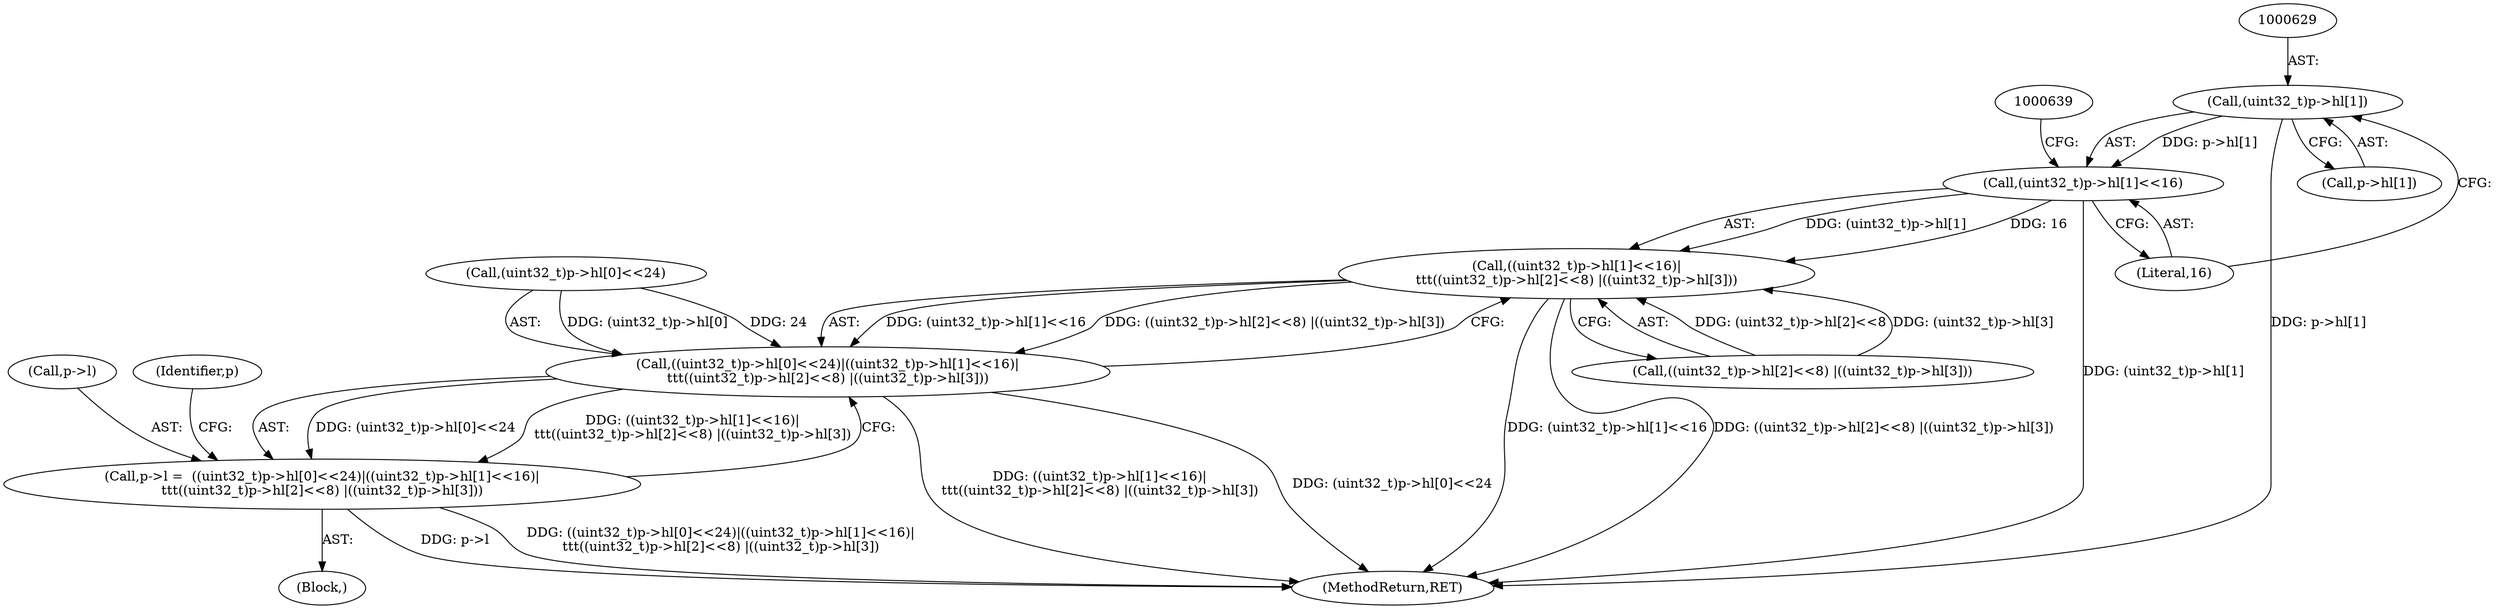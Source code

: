 digraph "0_file_4a284c89d6ef11aca34da65da7d673050a5ea320_2@pointer" {
"1000628" [label="(Call,(uint32_t)p->hl[1])"];
"1000627" [label="(Call,(uint32_t)p->hl[1]<<16)"];
"1000626" [label="(Call,((uint32_t)p->hl[1]<<16)|\n\t\t\t((uint32_t)p->hl[2]<<8) |((uint32_t)p->hl[3]))"];
"1000616" [label="(Call,((uint32_t)p->hl[0]<<24)|((uint32_t)p->hl[1]<<16)|\n\t\t\t((uint32_t)p->hl[2]<<8) |((uint32_t)p->hl[3]))"];
"1000612" [label="(Call,p->l =  ((uint32_t)p->hl[0]<<24)|((uint32_t)p->hl[1]<<16)|\n\t\t\t((uint32_t)p->hl[2]<<8) |((uint32_t)p->hl[3]))"];
"1000902" [label="(MethodReturn,RET)"];
"1000636" [label="(Call,((uint32_t)p->hl[2]<<8) |((uint32_t)p->hl[3]))"];
"1000122" [label="(Block,)"];
"1000616" [label="(Call,((uint32_t)p->hl[0]<<24)|((uint32_t)p->hl[1]<<16)|\n\t\t\t((uint32_t)p->hl[2]<<8) |((uint32_t)p->hl[3]))"];
"1000627" [label="(Call,(uint32_t)p->hl[1]<<16)"];
"1000613" [label="(Call,p->l)"];
"1000628" [label="(Call,(uint32_t)p->hl[1])"];
"1000630" [label="(Call,p->hl[1])"];
"1000612" [label="(Call,p->l =  ((uint32_t)p->hl[0]<<24)|((uint32_t)p->hl[1]<<16)|\n\t\t\t((uint32_t)p->hl[2]<<8) |((uint32_t)p->hl[3]))"];
"1000617" [label="(Call,(uint32_t)p->hl[0]<<24)"];
"1000635" [label="(Literal,16)"];
"1000654" [label="(Identifier,p)"];
"1000626" [label="(Call,((uint32_t)p->hl[1]<<16)|\n\t\t\t((uint32_t)p->hl[2]<<8) |((uint32_t)p->hl[3]))"];
"1000628" -> "1000627"  [label="AST: "];
"1000628" -> "1000630"  [label="CFG: "];
"1000629" -> "1000628"  [label="AST: "];
"1000630" -> "1000628"  [label="AST: "];
"1000635" -> "1000628"  [label="CFG: "];
"1000628" -> "1000902"  [label="DDG: p->hl[1]"];
"1000628" -> "1000627"  [label="DDG: p->hl[1]"];
"1000627" -> "1000626"  [label="AST: "];
"1000627" -> "1000635"  [label="CFG: "];
"1000635" -> "1000627"  [label="AST: "];
"1000639" -> "1000627"  [label="CFG: "];
"1000627" -> "1000902"  [label="DDG: (uint32_t)p->hl[1]"];
"1000627" -> "1000626"  [label="DDG: (uint32_t)p->hl[1]"];
"1000627" -> "1000626"  [label="DDG: 16"];
"1000626" -> "1000616"  [label="AST: "];
"1000626" -> "1000636"  [label="CFG: "];
"1000636" -> "1000626"  [label="AST: "];
"1000616" -> "1000626"  [label="CFG: "];
"1000626" -> "1000902"  [label="DDG: (uint32_t)p->hl[1]<<16"];
"1000626" -> "1000902"  [label="DDG: ((uint32_t)p->hl[2]<<8) |((uint32_t)p->hl[3])"];
"1000626" -> "1000616"  [label="DDG: (uint32_t)p->hl[1]<<16"];
"1000626" -> "1000616"  [label="DDG: ((uint32_t)p->hl[2]<<8) |((uint32_t)p->hl[3])"];
"1000636" -> "1000626"  [label="DDG: (uint32_t)p->hl[2]<<8"];
"1000636" -> "1000626"  [label="DDG: (uint32_t)p->hl[3]"];
"1000616" -> "1000612"  [label="AST: "];
"1000617" -> "1000616"  [label="AST: "];
"1000612" -> "1000616"  [label="CFG: "];
"1000616" -> "1000902"  [label="DDG: ((uint32_t)p->hl[1]<<16)|\n\t\t\t((uint32_t)p->hl[2]<<8) |((uint32_t)p->hl[3])"];
"1000616" -> "1000902"  [label="DDG: (uint32_t)p->hl[0]<<24"];
"1000616" -> "1000612"  [label="DDG: (uint32_t)p->hl[0]<<24"];
"1000616" -> "1000612"  [label="DDG: ((uint32_t)p->hl[1]<<16)|\n\t\t\t((uint32_t)p->hl[2]<<8) |((uint32_t)p->hl[3])"];
"1000617" -> "1000616"  [label="DDG: (uint32_t)p->hl[0]"];
"1000617" -> "1000616"  [label="DDG: 24"];
"1000612" -> "1000122"  [label="AST: "];
"1000613" -> "1000612"  [label="AST: "];
"1000654" -> "1000612"  [label="CFG: "];
"1000612" -> "1000902"  [label="DDG: p->l"];
"1000612" -> "1000902"  [label="DDG: ((uint32_t)p->hl[0]<<24)|((uint32_t)p->hl[1]<<16)|\n\t\t\t((uint32_t)p->hl[2]<<8) |((uint32_t)p->hl[3])"];
}
